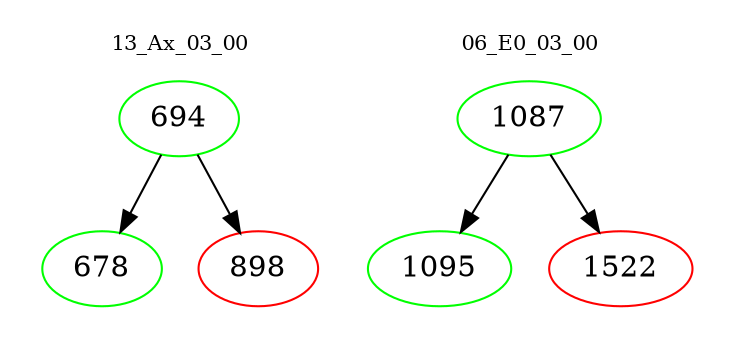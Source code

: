 digraph{
subgraph cluster_0 {
color = white
label = "13_Ax_03_00";
fontsize=10;
T0_694 [label="694", color="green"]
T0_694 -> T0_678 [color="black"]
T0_678 [label="678", color="green"]
T0_694 -> T0_898 [color="black"]
T0_898 [label="898", color="red"]
}
subgraph cluster_1 {
color = white
label = "06_E0_03_00";
fontsize=10;
T1_1087 [label="1087", color="green"]
T1_1087 -> T1_1095 [color="black"]
T1_1095 [label="1095", color="green"]
T1_1087 -> T1_1522 [color="black"]
T1_1522 [label="1522", color="red"]
}
}
